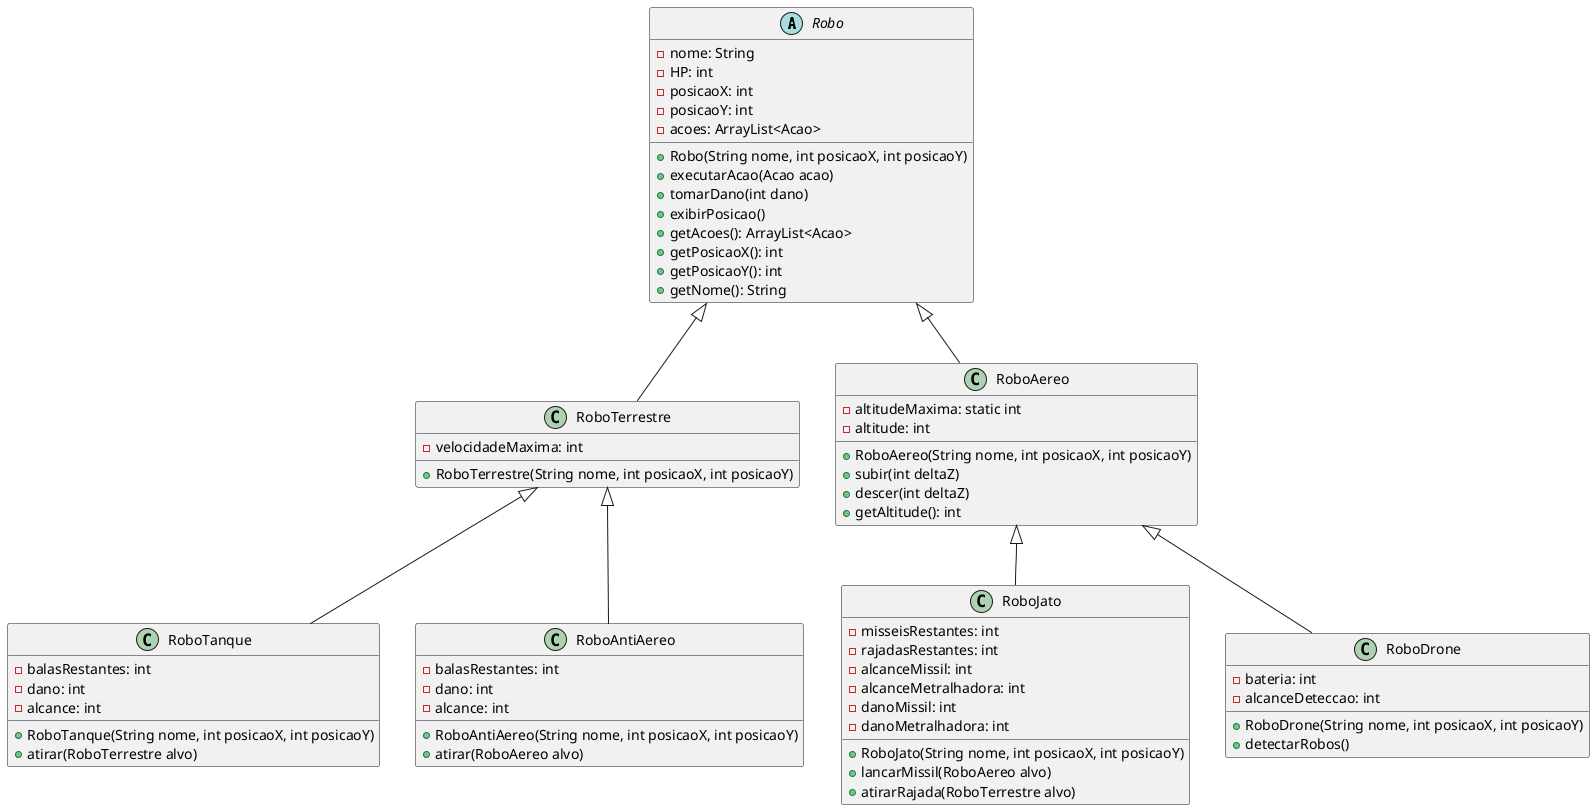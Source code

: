@startuml
abstract class Robo {
    -nome: String
    -HP: int
    -posicaoX: int
    -posicaoY: int
    -acoes: ArrayList<Acao>
    +Robo(String nome, int posicaoX, int posicaoY)
    +executarAcao(Acao acao)
    +tomarDano(int dano)
    +exibirPosicao()
    +getAcoes(): ArrayList<Acao>
    +getPosicaoX(): int
    +getPosicaoY(): int
    +getNome(): String
}

class RoboTerrestre {
    -velocidadeMaxima: int
    +RoboTerrestre(String nome, int posicaoX, int posicaoY)
}

class RoboTanque {
    -balasRestantes: int
    -dano: int
    -alcance: int
    +RoboTanque(String nome, int posicaoX, int posicaoY)
    +atirar(RoboTerrestre alvo)
}

class RoboAntiAereo {
    -balasRestantes: int
    -dano: int
    -alcance: int
    +RoboAntiAereo(String nome, int posicaoX, int posicaoY)
    +atirar(RoboAereo alvo)
}

class RoboAereo {
    -altitudeMaxima: static int
    -altitude: int
    +RoboAereo(String nome, int posicaoX, int posicaoY)
    +subir(int deltaZ)
    +descer(int deltaZ)
    +getAltitude(): int
}

class RoboJato {
    -misseisRestantes: int
    -rajadasRestantes: int
    -alcanceMissil: int
    -alcanceMetralhadora: int
    -danoMissil: int
    -danoMetralhadora: int
    +RoboJato(String nome, int posicaoX, int posicaoY)
    +lancarMissil(RoboAereo alvo)
    +atirarRajada(RoboTerrestre alvo)
}

class RoboDrone {
    -bateria: int
    -alcanceDeteccao: int
    +RoboDrone(String nome, int posicaoX, int posicaoY)
    +detectarRobos()
}

Robo <|-- RoboTerrestre
RoboTerrestre <|-- RoboTanque
RoboTerrestre <|-- RoboAntiAereo
Robo <|-- RoboAereo
RoboAereo <|-- RoboJato
RoboAereo <|-- RoboDrone
@enduml
